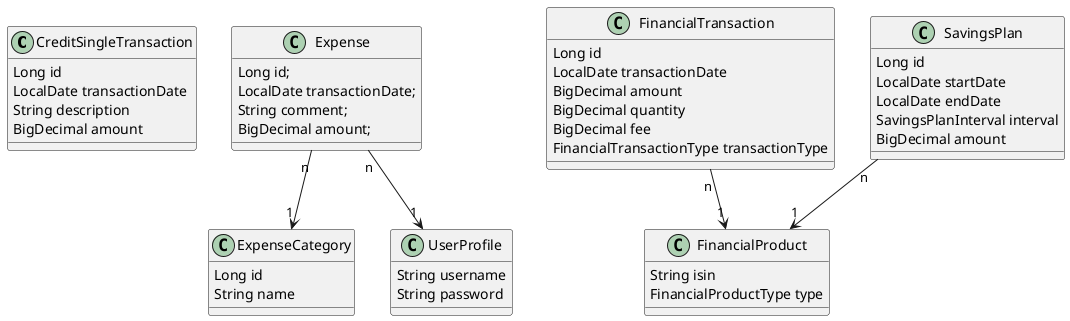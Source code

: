 @startuml
class CreditSingleTransaction {
  Long id
  LocalDate transactionDate
  String description
  BigDecimal amount
}

class ExpenseCategory {
  Long id
  String name
}

class UserProfile {
  String username
  String password
}

class Expense {
  Long id;
  LocalDate transactionDate;
  String comment;
  BigDecimal amount;
}

class FinancialProduct {
  String isin
  FinancialProductType type
}

class FinancialTransaction {
  Long id
  LocalDate transactionDate
  BigDecimal amount
  BigDecimal quantity
  BigDecimal fee
  FinancialTransactionType transactionType
}

class SavingsPlan {
  Long id
  LocalDate startDate
  LocalDate endDate
  SavingsPlanInterval interval
  BigDecimal amount
}

Expense "n" --> "1" ExpenseCategory
Expense "n" --> "1" UserProfile
FinancialTransaction "n" --> "1" FinancialProduct
SavingsPlan "n" --> "1" FinancialProduct
@enduml